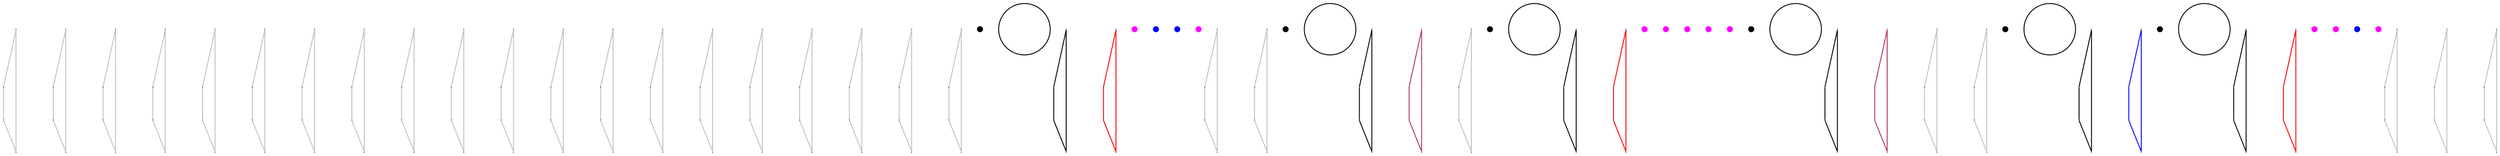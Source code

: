 graph G {
  graph [ sep=0 ];
  node [ shape=point, width=0, fixedsize=true, label="" ];
  edge [ headclip=false, tailclip=false ];
  NA0 [ pos="0.000370,0.029209!" ];
  NB0 [ pos="0.000370,3.982375!" ];
  NC0 [ pos="1.942067,3.982375!" ];
  ND0 [ pos="1.942067,0.029209!" ];
  NA0 -- NB0 -- NC0 -- ND0 -- NA0 [ color=gray ];
  NA1 [ pos="2.006420,0.077894!" ];
  NB1 [ pos="2.006420,3.955469!" ];
  NC1 [ pos="3.975731,3.955469!" ];
  ND1 [ pos="3.975731,0.077894!" ];
  NA1 -- NB1 -- NC1 -- ND1 -- NA1 [ color=gray ];
  NA2 [ pos="4.005318,0.001935!" ];
  NB2 [ pos="4.005318,1.990808!" ];
  NC2 [ pos="7.971299,1.990808!" ];
  ND2 [ pos="7.971299,0.001935!" ];
  NA2 -- NB2 -- NC2 -- ND2 -- NA2 [ color=gray ];
  NA3 [ pos="0.061205,4.015645!" ];
  NB3 [ pos="0.061205,5.975001!" ];
  NC3 [ pos="3.975334,5.975001!" ];
  ND3 [ pos="3.975334,4.015645!" ];
  NA3 -- NB3 -- NC3 -- ND3 -- NA3 [ color=gray ];
  NA4 [ pos="0.005437,6.013909!" ];
  NB4 [ pos="0.005437,7.996004!" ];
  NC4 [ pos="3.946300,7.996004!" ];
  ND4 [ pos="3.946300,6.013909!" ];
  NA4 -- NB4 -- NC4 -- ND4 -- NA4 [ color=gray ];
  NA5 [ pos="4.012632,2.015779!" ];
  NB5 [ pos="4.012632,3.990503!" ];
  NC5 [ pos="5.986164,3.990503!" ];
  ND5 [ pos="5.986164,2.015779!" ];
  NA5 -- NB5 -- NC5 -- ND5 -- NA5 [ color=gray ];
  NA6 [ pos="6.001290,2.021697!" ];
  NB6 [ pos="6.001290,3.995683!" ];
  NC6 [ pos="7.977372,3.995683!" ];
  ND6 [ pos="7.977372,2.021697!" ];
  NA6 -- NB6 -- NC6 -- ND6 -- NA6 [ color=gray ];
  NA7 [ pos="4.034329,4.082812!" ];
  NB7 [ pos="4.034329,5.017728!" ];
  NC7 [ pos="5.849197,5.017728!" ];
  ND7 [ pos="5.849197,4.082812!" ];
  NA7 -- NB7 -- NC7 -- ND7 -- NA7 [ color=gray ];
  NA8 [ pos="4.009866,6.062244!" ];
  NB8 [ pos="4.009866,7.992081!" ];
  NC8 [ pos="4.984650,7.992081!" ];
  ND8 [ pos="4.984650,6.062244!" ];
  NA8 -- NB8 -- NC8 -- ND8 -- NA8 [ color=gray ];
  NA9 [ pos="4.002002,5.034138!" ];
  NB9 [ pos="4.002002,5.958357!" ];
  NC9 [ pos="4.856971,5.958357!" ];
  ND9 [ pos="4.856971,5.034138!" ];
  NA9 -- NB9 -- NC9 -- ND9 -- NA9 [ color=gray ];
  NA10 [ pos="4.915980,5.034626!" ];
  NB10 [ pos="4.915980,5.966955!" ];
  NC10 [ pos="5.780512,5.966955!" ];
  ND10 [ pos="5.780512,5.034626!" ];
  NA10 -- NB10 -- NC10 -- ND10 -- NA10 [ color=gray ];
  NA11 [ pos="6.110723,4.004480!" ];
  NB11 [ pos="6.110723,4.940354!" ];
  NC11 [ pos="6.967659,4.940354!" ];
  ND11 [ pos="6.967659,4.004480!" ];
  NA11 -- NB11 -- NC11 -- ND11 -- NA11 [ color=gray ];
  NA12 [ pos="6.039275,5.019142!" ];
  NB12 [ pos="6.039275,5.907056!" ];
  NC12 [ pos="6.859996,5.907056!" ];
  ND12 [ pos="6.859996,5.019142!" ];
  NA12 -- NB12 -- NC12 -- ND12 -- NA12 [ color=gray ];
  NA13 [ pos="7.014935,4.188301!" ];
  NB13 [ pos="7.014935,4.969798!" ];
  NC13 [ pos="7.947693,4.969798!" ];
  ND13 [ pos="7.947693,4.188301!" ];
  NA13 -- NB13 -- NC13 -- ND13 -- NA13 [ color=gray ];
  NA14 [ pos="7.131850,5.085489!" ];
  NB14 [ pos="7.131850,5.838159!" ];
  NC14 [ pos="7.954857,5.838159!" ];
  ND14 [ pos="7.954857,5.085489!" ];
  NA14 -- NB14 -- NC14 -- ND14 -- NA14 [ color=gray ];
  NA15 [ pos="5.019572,6.021645!" ];
  NB15 [ pos="5.019572,6.960418!" ];
  NC15 [ pos="5.397950,6.960418!" ];
  ND15 [ pos="5.397950,6.021645!" ];
  NA15 -- NB15 -- NC15 -- ND15 -- NA15 [ color=gray ];
  NA16 [ pos="5.014118,7.211164!" ];
  NB16 [ pos="5.014118,7.948652!" ];
  NC16 [ pos="5.391661,7.948652!" ];
  ND16 [ pos="5.391661,7.211164!" ];
  NA16 -- NB16 -- NC16 -- ND16 -- NA16 [ color=gray ];
  NA17 [ pos="7.363418,6.013442!" ];
  NB17 [ pos="7.363418,6.431978!" ];
  NC17 [ pos="7.834538,6.431978!" ];
  ND17 [ pos="7.834538,6.013442!" ];
  NA17 -- NB17 -- NC17 -- ND17 -- NA17 [ color=gray ];
  NA18 [ pos="7.493036,7.199590!" ];
  NB18 [ pos="7.493036,7.957062!" ];
  NC18 [ pos="7.982128,7.957062!" ];
  ND18 [ pos="7.982128,7.199590!" ];
  NA18 -- NB18 -- NC18 -- ND18 -- NA18 [ color=gray ];
  NA19 [ pos="5.541310,7.122437!" ];
  NB19 [ pos="5.541310,7.289669!" ];
  NC19 [ pos="5.546984,7.289669!" ];
  ND19 [ pos="5.546984,7.122437!" ];
  NA19 -- NB19 -- NC19 -- ND19 -- NA19 [ color=gray ];
  N20 [ pos="6.210851,7.440792!", shape=point, width=0.080000, color="black" ];
  N21 [ pos="6.210851,7.440792!", shape=circle, width=0.800000, color="black" ];
  NA22 [ pos="6.051885,7.080831!" ];
  NB22 [ pos="6.051885,7.440792!" ];
  NC22 [ pos="6.210851,7.440792!" ];
  ND22 [ pos="6.210851,7.080831!" ];
  NA22 -- NB22 -- NC22 -- ND22 -- NA22 [ color=black ];
  NA23 [ pos="5.745123,7.022281!" ];
  NB23 [ pos="5.745123,7.366660!" ];
  NC23 [ pos="5.927867,7.366660!" ];
  ND23 [ pos="5.927867,7.022281!" ];
  NA23 -- NB23 -- NC23 -- ND23 -- NA23 [ color=red ];
  N24 [ pos="5.745123,7.227294!", shape=point, width=0.080000, color="magenta" ];
  N25 [ pos="5.869690,7.366660!", shape=point, width=0.080000, color="blue" ];
  N26 [ pos="5.927867,7.327746!", shape=point, width=0.080000, color="blue" ];
  N27 [ pos="5.752377,7.022281!", shape=point, width=0.080000, color="magenta" ];
  NA28 [ pos="6.004273,6.327303!" ];
  NB28 [ pos="6.004273,6.595984!" ];
  NC28 [ pos="6.465383,6.595984!" ];
  ND28 [ pos="6.465383,6.327303!" ];
  NA28 -- NB28 -- NC28 -- ND28 -- NA28 [ color=gray ];
  NA29 [ pos="7.484957,6.460864!" ];
  NB29 [ pos="7.484957,6.821307!" ];
  NC29 [ pos="7.772707,6.821307!" ];
  ND29 [ pos="7.772707,6.460864!" ];
  NA29 -- NB29 -- NC29 -- ND29 -- NA29 [ color=gray ];
  N30 [ pos="6.210851,7.440792!", shape=point, width=0.080000, color="black" ];
  N31 [ pos="6.210851,7.440792!", shape=circle, width=0.800000, color="black" ];
  NA32 [ pos="6.051885,7.080831!" ];
  NB32 [ pos="6.051885,7.440792!" ];
  NC32 [ pos="6.210851,7.440792!" ];
  ND32 [ pos="6.210851,7.080831!" ];
  NA32 -- NB32 -- NC32 -- ND32 -- NA32 [ color=black ];
  NA33 [ pos="5.628303,6.058451!" ];
  NB33 [ pos="5.628303,6.706958!" ];
  NC33 [ pos="5.975350,6.706958!" ];
  ND33 [ pos="5.975350,6.058451!" ];
  NA33 -- NB33 -- NC33 -- ND33 -- NA33 [ color=maroon ];
  NA34 [ pos="6.616281,7.092728!" ];
  NB34 [ pos="6.616281,7.540280!" ];
  NC34 [ pos="6.968898,7.540280!" ];
  ND34 [ pos="6.968898,7.092728!" ];
  NA34 -- NB34 -- NC34 -- ND34 -- NA34 [ color=gray ];
  N35 [ pos="6.210851,7.440792!", shape=point, width=0.080000, color="black" ];
  N36 [ pos="6.210851,7.440792!", shape=circle, width=0.800000, color="black" ];
  NA37 [ pos="6.051885,7.080831!" ];
  NB37 [ pos="6.051885,7.440792!" ];
  NC37 [ pos="6.210851,7.440792!" ];
  ND37 [ pos="6.210851,7.080831!" ];
  NA37 -- NB37 -- NC37 -- ND37 -- NA37 [ color=black ];
  NA38 [ pos="5.576271,7.601440!" ];
  NB38 [ pos="5.576271,7.932066!" ];
  NC38 [ pos="5.994738,7.932066!" ];
  ND38 [ pos="5.994738,7.601440!" ];
  NA38 -- NB38 -- NC38 -- ND38 -- NA38 [ color=red ];
  N39 [ pos="5.994738,7.797021!", shape=point, width=0.080000, color="magenta" ];
  N40 [ pos="5.810132,7.932066!", shape=point, width=0.080000, color="magenta" ];
  N41 [ pos="5.576271,7.713857!", shape=point, width=0.080000, color="magenta" ];
  N42 [ pos="5.739083,7.601440!", shape=point, width=0.080000, color="magenta" ];
  N43 [ pos="5.788123,7.700867!", shape=point, width=0.080000, color="magenta" ];
  N44 [ pos="6.210851,7.440792!", shape=point, width=0.080000, color="black" ];
  N45 [ pos="6.210851,7.440792!", shape=circle, width=0.800000, color="black" ];
  NA46 [ pos="6.051885,7.080831!" ];
  NB46 [ pos="6.051885,7.440792!" ];
  NC46 [ pos="6.210851,7.440792!" ];
  ND46 [ pos="6.210851,7.080831!" ];
  NA46 -- NB46 -- NC46 -- ND46 -- NA46 [ color=black ];
  NA47 [ pos="6.009935,6.814724!" ];
  NB47 [ pos="6.009935,6.921472!" ];
  NC47 [ pos="6.458928,6.921472!" ];
  ND47 [ pos="6.458928,6.814724!" ];
  NA47 -- NB47 -- NC47 -- ND47 -- NA47 [ color=maroon ];
  NA48 [ pos="6.795529,6.023263!" ];
  NB48 [ pos="6.795529,6.321803!" ];
  NC48 [ pos="6.946216,6.321803!" ];
  ND48 [ pos="6.946216,6.023263!" ];
  NA48 -- NB48 -- NC48 -- ND48 -- NA48 [ color=gray ];
  NA49 [ pos="6.733667,6.411613!" ];
  NB49 [ pos="6.733667,6.714455!" ];
  NC49 [ pos="6.878716,6.714455!" ];
  ND49 [ pos="6.878716,6.411613!" ];
  NA49 -- NB49 -- NC49 -- ND49 -- NA49 [ color=gray ];
  N50 [ pos="6.210851,7.440792!", shape=point, width=0.080000, color="black" ];
  N51 [ pos="6.210851,7.440792!", shape=circle, width=0.800000, color="black" ];
  NA52 [ pos="6.051885,7.080831!" ];
  NB52 [ pos="6.051885,7.440792!" ];
  NC52 [ pos="6.210851,7.440792!" ];
  ND52 [ pos="6.210851,7.080831!" ];
  NA52 -- NB52 -- NC52 -- ND52 -- NA52 [ color=black ];
  NA53 [ pos="6.079539,7.131800!" ];
  NB53 [ pos="6.079539,7.497827!" ];
  NC53 [ pos="6.346953,7.497827!" ];
  ND53 [ pos="6.346953,7.131800!" ];
  NA53 -- NB53 -- NC53 -- ND53 -- NA53 [ color=blue ];
  N54 [ pos="6.210851,7.440792!", shape=point, width=0.080000, color="black" ];
  N55 [ pos="6.210851,7.440792!", shape=circle, width=0.800000, color="black" ];
  NA56 [ pos="6.051885,7.080831!" ];
  NB56 [ pos="6.051885,7.440792!" ];
  NC56 [ pos="6.210851,7.440792!" ];
  ND56 [ pos="6.210851,7.080831!" ];
  NA56 -- NB56 -- NC56 -- ND56 -- NA56 [ color=black ];
  NA57 [ pos="6.004572,7.777726!" ];
  NB57 [ pos="6.004572,7.987282!" ];
  NC57 [ pos="6.408373,7.987282!" ];
  ND57 [ pos="6.408373,7.777726!" ];
  NA57 -- NB57 -- NC57 -- ND57 -- NA57 [ color=red ];
  N58 [ pos="6.004572,7.948053!", shape=point, width=0.080000, color="magenta" ];
  N59 [ pos="6.075400,7.946136!", shape=point, width=0.080000, color="magenta" ];
  N60 [ pos="6.326378,7.777726!", shape=point, width=0.080000, color="blue" ];
  N61 [ pos="6.408373,7.987282!", shape=point, width=0.080000, color="magenta" ];
  NA62 [ pos="7.113036,6.514803!" ];
  NB62 [ pos="7.113036,6.902585!" ];
  NC62 [ pos="7.291216,6.902585!" ];
  ND62 [ pos="7.291216,6.514803!" ];
  NA62 -- NB62 -- NC62 -- ND62 -- NA62 [ color=gray ];
  NA63 [ pos="7.003773,7.091973!" ];
  NB63 [ pos="7.003773,7.427007!" ];
  NC63 [ pos="7.468363,7.427007!" ];
  ND63 [ pos="7.468363,7.091973!" ];
  NA63 -- NB63 -- NC63 -- ND63 -- NA63 [ color=gray ];
  NA64 [ pos="7.050483,7.543344!" ];
  NB64 [ pos="7.050483,7.911888!" ];
  NC64 [ pos="7.322591,7.911888!" ];
  ND64 [ pos="7.322591,7.543344!" ];
  NA64 -- NB64 -- NC64 -- ND64 -- NA64 [ color=gray ];
}

